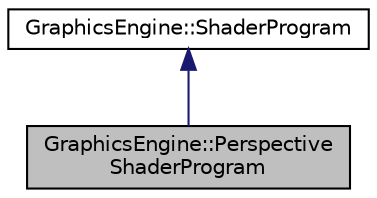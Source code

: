 digraph "GraphicsEngine::PerspectiveShaderProgram"
{
  edge [fontname="Helvetica",fontsize="10",labelfontname="Helvetica",labelfontsize="10"];
  node [fontname="Helvetica",fontsize="10",shape=record];
  Node2 [label="GraphicsEngine::Perspective\lShaderProgram",height=0.2,width=0.4,color="black", fillcolor="grey75", style="filled", fontcolor="black"];
  Node3 -> Node2 [dir="back",color="midnightblue",fontsize="10",style="solid",fontname="Helvetica"];
  Node3 [label="GraphicsEngine::ShaderProgram",height=0.2,width=0.4,color="black", fillcolor="white", style="filled",URL="$class_graphics_engine_1_1_shader_program.html"];
}
